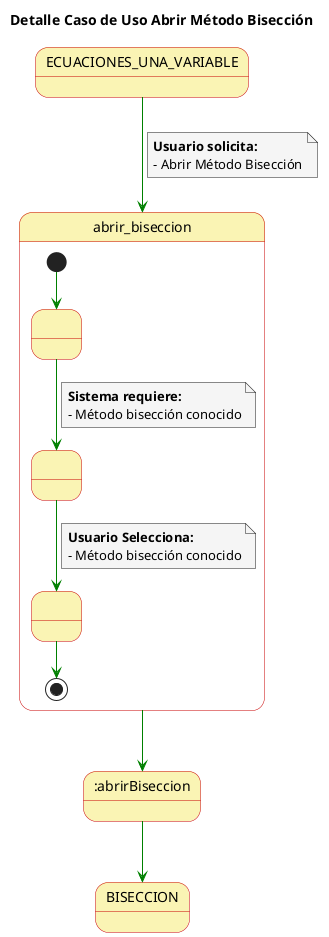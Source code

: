 @startuml

skinparam state {
  BackgroundColor #faf4b4
  BorderColor #c90000
}

skinparam note {
  BackgroundColor #f5f5f5
}

skinparam linetype polyline

title Detalle Caso de Uso Abrir Método Bisección


ECUACIONES_UNA_VARIABLE -[#green]-> abrir_biseccion
note on link
  **Usuario solicita:**
  - Abrir Método Bisección
end note

state abrir_biseccion{
  state 1 as " "
  state 2 as " "
  state 3 as " "
  
  [*] -[#green]-> 1
  1 -[#green]-> 2
  note on link
      **Sistema requiere:**
      - Método bisección conocido
  end note
  2 -[#green]-> 3
  note on link
    **Usuario Selecciona:**
    - Método bisección conocido
  end note
 
  3 -[#green]-> [*]
}

abrir_biseccion-[#green]-> :abrirBiseccion

:abrirBiseccion -[#green]-> BISECCION

@enduml